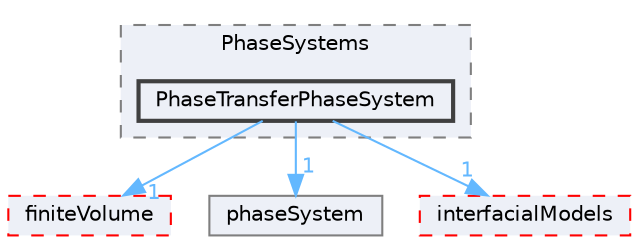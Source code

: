 digraph "src/phaseSystemModels/reactingEuler/multiphaseSystem/PhaseSystems/PhaseTransferPhaseSystem"
{
 // LATEX_PDF_SIZE
  bgcolor="transparent";
  edge [fontname=Helvetica,fontsize=10,labelfontname=Helvetica,labelfontsize=10];
  node [fontname=Helvetica,fontsize=10,shape=box,height=0.2,width=0.4];
  compound=true
  subgraph clusterdir_781c720f7306a7408b32d743fdc101ef {
    graph [ bgcolor="#edf0f7", pencolor="grey50", label="PhaseSystems", fontname=Helvetica,fontsize=10 style="filled,dashed", URL="dir_781c720f7306a7408b32d743fdc101ef.html",tooltip=""]
  dir_a31d244350c71b33d6bf577b97c4726d [label="PhaseTransferPhaseSystem", fillcolor="#edf0f7", color="grey25", style="filled,bold", URL="dir_a31d244350c71b33d6bf577b97c4726d.html",tooltip=""];
  }
  dir_9bd15774b555cf7259a6fa18f99fe99b [label="finiteVolume", fillcolor="#edf0f7", color="red", style="filled,dashed", URL="dir_9bd15774b555cf7259a6fa18f99fe99b.html",tooltip=""];
  dir_dfe19b54a98af0254be9d6c989217747 [label="phaseSystem", fillcolor="#edf0f7", color="grey50", style="filled", URL="dir_dfe19b54a98af0254be9d6c989217747.html",tooltip=""];
  dir_ac9b567ee06e9b41f0fd1a36001841c5 [label="interfacialModels", fillcolor="#edf0f7", color="red", style="filled,dashed", URL="dir_ac9b567ee06e9b41f0fd1a36001841c5.html",tooltip=""];
  dir_a31d244350c71b33d6bf577b97c4726d->dir_9bd15774b555cf7259a6fa18f99fe99b [headlabel="1", labeldistance=1.5 headhref="dir_002912_001387.html" href="dir_002912_001387.html" color="steelblue1" fontcolor="steelblue1"];
  dir_a31d244350c71b33d6bf577b97c4726d->dir_ac9b567ee06e9b41f0fd1a36001841c5 [headlabel="1", labeldistance=1.5 headhref="dir_002912_001909.html" href="dir_002912_001909.html" color="steelblue1" fontcolor="steelblue1"];
  dir_a31d244350c71b33d6bf577b97c4726d->dir_dfe19b54a98af0254be9d6c989217747 [headlabel="1", labeldistance=1.5 headhref="dir_002912_002906.html" href="dir_002912_002906.html" color="steelblue1" fontcolor="steelblue1"];
}
